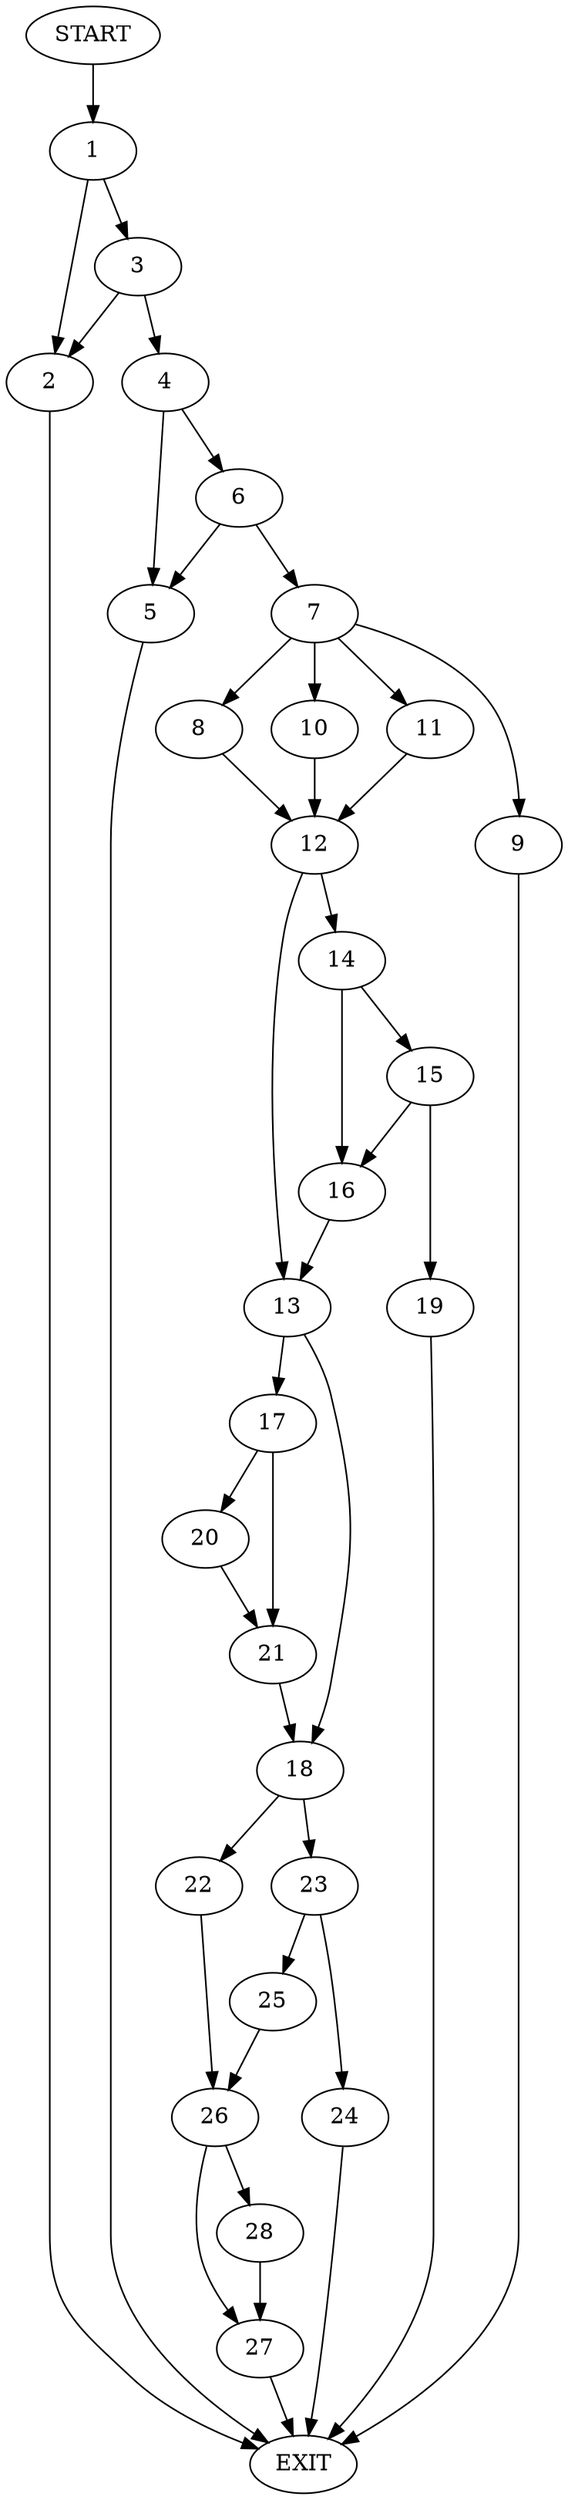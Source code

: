 digraph {
0 [label="START"]
29 [label="EXIT"]
0 -> 1
1 -> 2
1 -> 3
2 -> 29
3 -> 2
3 -> 4
4 -> 5
4 -> 6
6 -> 7
6 -> 5
5 -> 29
7 -> 8
7 -> 9
7 -> 10
7 -> 11
8 -> 12
11 -> 12
9 -> 29
10 -> 12
12 -> 13
12 -> 14
14 -> 15
14 -> 16
13 -> 17
13 -> 18
16 -> 13
15 -> 16
15 -> 19
19 -> 29
17 -> 20
17 -> 21
18 -> 22
18 -> 23
21 -> 18
20 -> 21
23 -> 24
23 -> 25
22 -> 26
25 -> 26
24 -> 29
26 -> 27
26 -> 28
27 -> 29
28 -> 27
}
